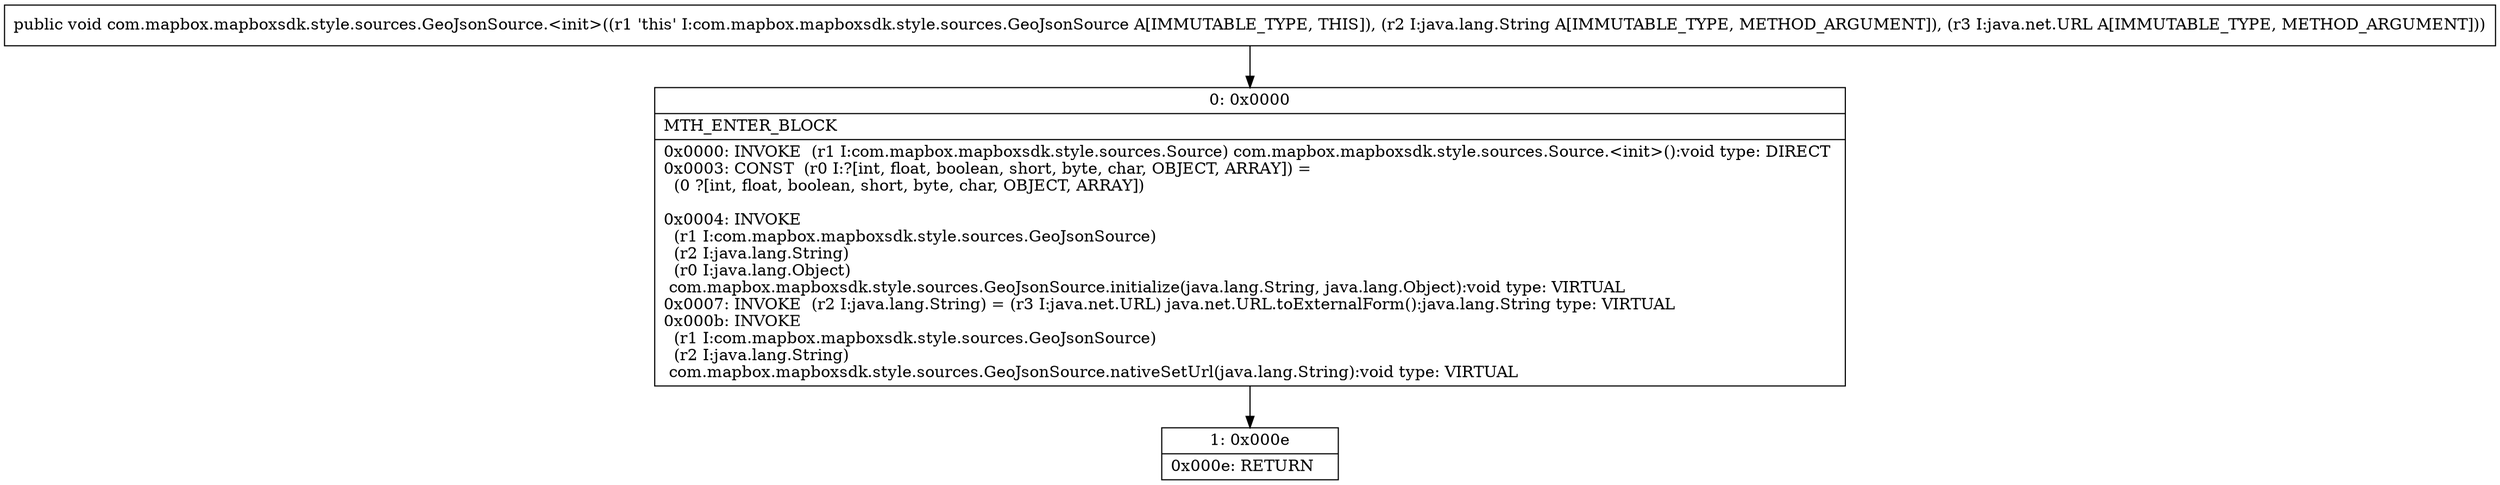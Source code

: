 digraph "CFG forcom.mapbox.mapboxsdk.style.sources.GeoJsonSource.\<init\>(Ljava\/lang\/String;Ljava\/net\/URL;)V" {
Node_0 [shape=record,label="{0\:\ 0x0000|MTH_ENTER_BLOCK\l|0x0000: INVOKE  (r1 I:com.mapbox.mapboxsdk.style.sources.Source) com.mapbox.mapboxsdk.style.sources.Source.\<init\>():void type: DIRECT \l0x0003: CONST  (r0 I:?[int, float, boolean, short, byte, char, OBJECT, ARRAY]) = \l  (0 ?[int, float, boolean, short, byte, char, OBJECT, ARRAY])\l \l0x0004: INVOKE  \l  (r1 I:com.mapbox.mapboxsdk.style.sources.GeoJsonSource)\l  (r2 I:java.lang.String)\l  (r0 I:java.lang.Object)\l com.mapbox.mapboxsdk.style.sources.GeoJsonSource.initialize(java.lang.String, java.lang.Object):void type: VIRTUAL \l0x0007: INVOKE  (r2 I:java.lang.String) = (r3 I:java.net.URL) java.net.URL.toExternalForm():java.lang.String type: VIRTUAL \l0x000b: INVOKE  \l  (r1 I:com.mapbox.mapboxsdk.style.sources.GeoJsonSource)\l  (r2 I:java.lang.String)\l com.mapbox.mapboxsdk.style.sources.GeoJsonSource.nativeSetUrl(java.lang.String):void type: VIRTUAL \l}"];
Node_1 [shape=record,label="{1\:\ 0x000e|0x000e: RETURN   \l}"];
MethodNode[shape=record,label="{public void com.mapbox.mapboxsdk.style.sources.GeoJsonSource.\<init\>((r1 'this' I:com.mapbox.mapboxsdk.style.sources.GeoJsonSource A[IMMUTABLE_TYPE, THIS]), (r2 I:java.lang.String A[IMMUTABLE_TYPE, METHOD_ARGUMENT]), (r3 I:java.net.URL A[IMMUTABLE_TYPE, METHOD_ARGUMENT])) }"];
MethodNode -> Node_0;
Node_0 -> Node_1;
}

